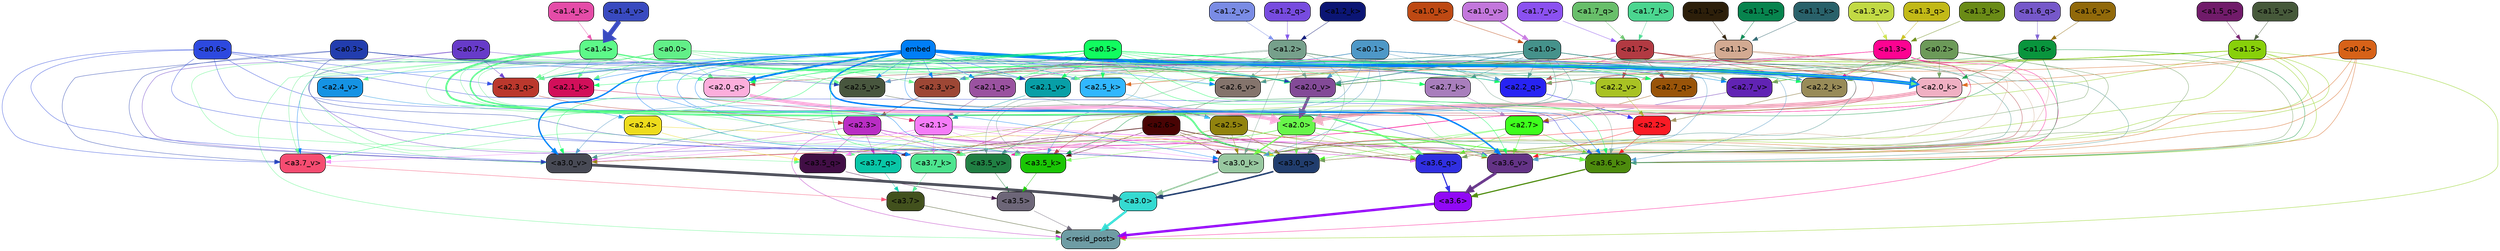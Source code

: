 strict digraph "" {
	graph [bgcolor=transparent,
		layout=dot,
		overlap=false,
		splines=true
	];
	"<a3.7>"	[color=black,
		fillcolor="#42511d",
		fontname=Helvetica,
		shape=box,
		style="filled, rounded"];
	"<resid_post>"	[color=black,
		fillcolor="#6e9ca4",
		fontname=Helvetica,
		shape=box,
		style="filled, rounded"];
	"<a3.7>" -> "<resid_post>"	[color="#42511d",
		penwidth=0.6239100098609924];
	"<a3.6>"	[color=black,
		fillcolor="#9109f6",
		fontname=Helvetica,
		shape=box,
		style="filled, rounded"];
	"<a3.6>" -> "<resid_post>"	[color="#9109f6",
		penwidth=4.569062113761902];
	"<a3.5>"	[color=black,
		fillcolor="#6d6678",
		fontname=Helvetica,
		shape=box,
		style="filled, rounded"];
	"<a3.5>" -> "<resid_post>"	[color="#6d6678",
		penwidth=0.6];
	"<a3.0>"	[color=black,
		fillcolor="#35dad1",
		fontname=Helvetica,
		shape=box,
		style="filled, rounded"];
	"<a3.0>" -> "<resid_post>"	[color="#35dad1",
		penwidth=4.283544182777405];
	"<a2.3>"	[color=black,
		fillcolor="#b92dc4",
		fontname=Helvetica,
		shape=box,
		style="filled, rounded"];
	"<a2.3>" -> "<resid_post>"	[color="#b92dc4",
		penwidth=0.6];
	"<a3.7_q>"	[color=black,
		fillcolor="#09c6a7",
		fontname=Helvetica,
		shape=box,
		style="filled, rounded"];
	"<a2.3>" -> "<a3.7_q>"	[color="#b92dc4",
		penwidth=0.6];
	"<a3.6_q>"	[color=black,
		fillcolor="#302fe1",
		fontname=Helvetica,
		shape=box,
		style="filled, rounded"];
	"<a2.3>" -> "<a3.6_q>"	[color="#b92dc4",
		penwidth=0.6];
	"<a3.5_q>"	[color=black,
		fillcolor="#410e45",
		fontname=Helvetica,
		shape=box,
		style="filled, rounded"];
	"<a2.3>" -> "<a3.5_q>"	[color="#b92dc4",
		penwidth=0.6];
	"<a3.0_q>"	[color=black,
		fillcolor="#213d6d",
		fontname=Helvetica,
		shape=box,
		style="filled, rounded"];
	"<a2.3>" -> "<a3.0_q>"	[color="#b92dc4",
		penwidth=0.6];
	"<a3.0_k>"	[color=black,
		fillcolor="#98c8a0",
		fontname=Helvetica,
		shape=box,
		style="filled, rounded"];
	"<a2.3>" -> "<a3.0_k>"	[color="#b92dc4",
		penwidth=0.6];
	"<a3.6_v>"	[color=black,
		fillcolor="#643386",
		fontname=Helvetica,
		shape=box,
		style="filled, rounded"];
	"<a2.3>" -> "<a3.6_v>"	[color="#b92dc4",
		penwidth=0.6];
	"<a3.5_v>"	[color=black,
		fillcolor="#207f43",
		fontname=Helvetica,
		shape=box,
		style="filled, rounded"];
	"<a2.3>" -> "<a3.5_v>"	[color="#b92dc4",
		penwidth=0.6];
	"<a3.0_v>"	[color=black,
		fillcolor="#484a55",
		fontname=Helvetica,
		shape=box,
		style="filled, rounded"];
	"<a2.3>" -> "<a3.0_v>"	[color="#b92dc4",
		penwidth=0.6];
	"<a1.5>"	[color=black,
		fillcolor="#88d00a",
		fontname=Helvetica,
		shape=box,
		style="filled, rounded"];
	"<a1.5>" -> "<resid_post>"	[color="#88d00a",
		penwidth=0.6];
	"<a1.5>" -> "<a3.6_q>"	[color="#88d00a",
		penwidth=0.6];
	"<a1.5>" -> "<a3.5_q>"	[color="#88d00a",
		penwidth=0.6];
	"<a1.5>" -> "<a3.0_q>"	[color="#88d00a",
		penwidth=0.6];
	"<a3.6_k>"	[color=black,
		fillcolor="#4d8b0d",
		fontname=Helvetica,
		shape=box,
		style="filled, rounded"];
	"<a1.5>" -> "<a3.6_k>"	[color="#88d00a",
		penwidth=0.6];
	"<a1.5>" -> "<a3.0_k>"	[color="#88d00a",
		penwidth=0.6];
	"<a2.2_q>"	[color=black,
		fillcolor="#2723f3",
		fontname=Helvetica,
		shape=box,
		style="filled, rounded"];
	"<a1.5>" -> "<a2.2_q>"	[color="#88d00a",
		penwidth=0.6];
	"<a2.7_v>"	[color=black,
		fillcolor="#6123b4",
		fontname=Helvetica,
		shape=box,
		style="filled, rounded"];
	"<a1.5>" -> "<a2.7_v>"	[color="#88d00a",
		penwidth=0.6];
	"<a2.6_v>"	[color=black,
		fillcolor="#84746c",
		fontname=Helvetica,
		shape=box,
		style="filled, rounded"];
	"<a1.5>" -> "<a2.6_v>"	[color="#88d00a",
		penwidth=0.6];
	"<a2.1_v>"	[color=black,
		fillcolor="#089fa7",
		fontname=Helvetica,
		shape=box,
		style="filled, rounded"];
	"<a1.5>" -> "<a2.1_v>"	[color="#88d00a",
		penwidth=0.6];
	"<a1.4>"	[color=black,
		fillcolor="#5df989",
		fontname=Helvetica,
		shape=box,
		style="filled, rounded"];
	"<a1.4>" -> "<resid_post>"	[color="#5df989",
		penwidth=0.6];
	"<a1.4>" -> "<a3.7_q>"	[color="#5df989",
		penwidth=0.6];
	"<a1.4>" -> "<a3.6_q>"	[color="#5df989",
		penwidth=2.7536282539367676];
	"<a1.4>" -> "<a3.5_q>"	[color="#5df989",
		penwidth=0.6];
	"<a1.4>" -> "<a3.0_q>"	[color="#5df989",
		penwidth=3.3369133472442627];
	"<a2.3_q>"	[color=black,
		fillcolor="#bb382d",
		fontname=Helvetica,
		shape=box,
		style="filled, rounded"];
	"<a1.4>" -> "<a2.3_q>"	[color="#5df989",
		penwidth=0.6];
	"<a1.4>" -> "<a2.2_q>"	[color="#5df989",
		penwidth=0.6];
	"<a2.1_q>"	[color=black,
		fillcolor="#9a52a0",
		fontname=Helvetica,
		shape=box,
		style="filled, rounded"];
	"<a1.4>" -> "<a2.1_q>"	[color="#5df989",
		penwidth=0.6];
	"<a2.0_q>"	[color=black,
		fillcolor="#fcaedc",
		fontname=Helvetica,
		shape=box,
		style="filled, rounded"];
	"<a1.4>" -> "<a2.0_q>"	[color="#5df989",
		penwidth=0.6];
	"<a2.1_k>"	[color=black,
		fillcolor="#d20f5a",
		fontname=Helvetica,
		shape=box,
		style="filled, rounded"];
	"<a1.4>" -> "<a2.1_k>"	[color="#5df989",
		penwidth=0.6];
	"<a1.4>" -> "<a2.7_v>"	[color="#5df989",
		penwidth=0.6];
	"<a1.4>" -> "<a2.6_v>"	[color="#5df989",
		penwidth=0.6];
	"<a2.5_v>"	[color=black,
		fillcolor="#48563e",
		fontname=Helvetica,
		shape=box,
		style="filled, rounded"];
	"<a1.4>" -> "<a2.5_v>"	[color="#5df989",
		penwidth=0.6];
	"<a2.4_v>"	[color=black,
		fillcolor="#1593e4",
		fontname=Helvetica,
		shape=box,
		style="filled, rounded"];
	"<a1.4>" -> "<a2.4_v>"	[color="#5df989",
		penwidth=0.6];
	"<a1.4>" -> "<a2.1_v>"	[color="#5df989",
		penwidth=0.6];
	"<a2.0_v>"	[color=black,
		fillcolor="#834a97",
		fontname=Helvetica,
		shape=box,
		style="filled, rounded"];
	"<a1.4>" -> "<a2.0_v>"	[color="#5df989",
		penwidth=2.2818827629089355];
	"<a1.3>"	[color=black,
		fillcolor="#fd0391",
		fontname=Helvetica,
		shape=box,
		style="filled, rounded"];
	"<a1.3>" -> "<resid_post>"	[color="#fd0391",
		penwidth=0.6];
	"<a1.3>" -> "<a3.6_v>"	[color="#fd0391",
		penwidth=0.6];
	"<a1.3>" -> "<a3.5_v>"	[color="#fd0391",
		penwidth=0.6];
	"<a1.3>" -> "<a3.0_v>"	[color="#fd0391",
		penwidth=0.6];
	"<a1.3>" -> "<a2.2_q>"	[color="#fd0391",
		penwidth=0.6];
	"<a1.3>" -> "<a2.1_q>"	[color="#fd0391",
		penwidth=0.6];
	"<a2.2_k>"	[color=black,
		fillcolor="#988b58",
		fontname=Helvetica,
		shape=box,
		style="filled, rounded"];
	"<a1.3>" -> "<a2.2_k>"	[color="#fd0391",
		penwidth=0.6];
	"<a1.3>" -> "<a2.5_v>"	[color="#fd0391",
		penwidth=0.6];
	"<a3.7_q>" -> "<a3.7>"	[color="#09c6a7",
		penwidth=0.6];
	"<a3.6_q>" -> "<a3.6>"	[color="#302fe1",
		penwidth=2.0344843566417694];
	"<a3.5_q>" -> "<a3.5>"	[color="#410e45",
		penwidth=0.6];
	"<a3.0_q>" -> "<a3.0>"	[color="#213d6d",
		penwidth=2.863015294075012];
	"<a3.7_k>"	[color=black,
		fillcolor="#4de48f",
		fontname=Helvetica,
		shape=box,
		style="filled, rounded"];
	"<a3.7_k>" -> "<a3.7>"	[color="#4de48f",
		penwidth=0.6];
	"<a3.6_k>" -> "<a3.6>"	[color="#4d8b0d",
		penwidth=2.1770318150520325];
	"<a3.5_k>"	[color=black,
		fillcolor="#1ac605",
		fontname=Helvetica,
		shape=box,
		style="filled, rounded"];
	"<a3.5_k>" -> "<a3.5>"	[color="#1ac605",
		penwidth=0.6];
	"<a3.0_k>" -> "<a3.0>"	[color="#98c8a0",
		penwidth=2.6323853135108948];
	"<a3.7_v>"	[color=black,
		fillcolor="#f64c71",
		fontname=Helvetica,
		shape=box,
		style="filled, rounded"];
	"<a3.7_v>" -> "<a3.7>"	[color="#f64c71",
		penwidth=0.6];
	"<a3.6_v>" -> "<a3.6>"	[color="#643386",
		penwidth=4.972373723983765];
	"<a3.5_v>" -> "<a3.5>"	[color="#207f43",
		penwidth=0.6];
	"<a3.0_v>" -> "<a3.0>"	[color="#484a55",
		penwidth=5.1638524532318115];
	"<a2.6>"	[color=black,
		fillcolor="#490404",
		fontname=Helvetica,
		shape=box,
		style="filled, rounded"];
	"<a2.6>" -> "<a3.7_q>"	[color="#490404",
		penwidth=0.6];
	"<a2.6>" -> "<a3.6_q>"	[color="#490404",
		penwidth=0.6];
	"<a2.6>" -> "<a3.0_q>"	[color="#490404",
		penwidth=0.6];
	"<a2.6>" -> "<a3.7_k>"	[color="#490404",
		penwidth=0.6];
	"<a2.6>" -> "<a3.6_k>"	[color="#490404",
		penwidth=0.6];
	"<a2.6>" -> "<a3.5_k>"	[color="#490404",
		penwidth=0.6];
	"<a2.6>" -> "<a3.0_k>"	[color="#490404",
		penwidth=0.6];
	"<a2.1>"	[color=black,
		fillcolor="#f57cf8",
		fontname=Helvetica,
		shape=box,
		style="filled, rounded"];
	"<a2.1>" -> "<a3.7_q>"	[color="#f57cf8",
		penwidth=0.6];
	"<a2.1>" -> "<a3.6_q>"	[color="#f57cf8",
		penwidth=0.6];
	"<a2.1>" -> "<a3.5_q>"	[color="#f57cf8",
		penwidth=0.6];
	"<a2.1>" -> "<a3.0_q>"	[color="#f57cf8",
		penwidth=0.6];
	"<a2.1>" -> "<a3.7_k>"	[color="#f57cf8",
		penwidth=0.6];
	"<a2.1>" -> "<a3.6_k>"	[color="#f57cf8",
		penwidth=0.6];
	"<a2.1>" -> "<a3.5_k>"	[color="#f57cf8",
		penwidth=0.6];
	"<a2.1>" -> "<a3.0_k>"	[color="#f57cf8",
		penwidth=0.6];
	"<a2.1>" -> "<a3.7_v>"	[color="#f57cf8",
		penwidth=0.6];
	"<a2.1>" -> "<a3.6_v>"	[color="#f57cf8",
		penwidth=0.6];
	"<a2.1>" -> "<a3.0_v>"	[color="#f57cf8",
		penwidth=0.6];
	"<a2.7>"	[color=black,
		fillcolor="#3efe1c",
		fontname=Helvetica,
		shape=box,
		style="filled, rounded"];
	"<a2.7>" -> "<a3.6_q>"	[color="#3efe1c",
		penwidth=0.6];
	"<a2.7>" -> "<a3.0_q>"	[color="#3efe1c",
		penwidth=0.6];
	"<a2.7>" -> "<a3.6_k>"	[color="#3efe1c",
		penwidth=0.6];
	"<a2.7>" -> "<a3.0_k>"	[color="#3efe1c",
		penwidth=0.6];
	"<a2.7>" -> "<a3.6_v>"	[color="#3efe1c",
		penwidth=0.6];
	"<a2.5>"	[color=black,
		fillcolor="#91830e",
		fontname=Helvetica,
		shape=box,
		style="filled, rounded"];
	"<a2.5>" -> "<a3.6_q>"	[color="#91830e",
		penwidth=0.6];
	"<a2.5>" -> "<a3.0_q>"	[color="#91830e",
		penwidth=0.6];
	"<a2.5>" -> "<a3.0_k>"	[color="#91830e",
		penwidth=0.6];
	"<a2.5>" -> "<a3.6_v>"	[color="#91830e",
		penwidth=0.6];
	"<a2.5>" -> "<a3.0_v>"	[color="#91830e",
		penwidth=0.6];
	"<a2.0>"	[color=black,
		fillcolor="#68f64a",
		fontname=Helvetica,
		shape=box,
		style="filled, rounded"];
	"<a2.0>" -> "<a3.6_q>"	[color="#68f64a",
		penwidth=0.6];
	"<a2.0>" -> "<a3.0_q>"	[color="#68f64a",
		penwidth=0.6];
	"<a2.0>" -> "<a3.7_k>"	[color="#68f64a",
		penwidth=0.6];
	"<a2.0>" -> "<a3.6_k>"	[color="#68f64a",
		penwidth=1.7047871947288513];
	"<a2.0>" -> "<a3.5_k>"	[color="#68f64a",
		penwidth=0.6];
	"<a2.0>" -> "<a3.0_k>"	[color="#68f64a",
		penwidth=2.239806979894638];
	"<a1.1>"	[color=black,
		fillcolor="#d3aa92",
		fontname=Helvetica,
		shape=box,
		style="filled, rounded"];
	"<a1.1>" -> "<a3.6_q>"	[color="#d3aa92",
		penwidth=0.6];
	"<a1.1>" -> "<a3.0_q>"	[color="#d3aa92",
		penwidth=0.6];
	"<a1.1>" -> "<a3.0_k>"	[color="#d3aa92",
		penwidth=0.6];
	"<a1.1>" -> "<a3.6_v>"	[color="#d3aa92",
		penwidth=0.6];
	"<a2.7_q>"	[color=black,
		fillcolor="#995409",
		fontname=Helvetica,
		shape=box,
		style="filled, rounded"];
	"<a1.1>" -> "<a2.7_q>"	[color="#d3aa92",
		penwidth=0.6];
	"<a2.5_k>"	[color=black,
		fillcolor="#31b7fe",
		fontname=Helvetica,
		shape=box,
		style="filled, rounded"];
	"<a1.1>" -> "<a2.5_k>"	[color="#d3aa92",
		penwidth=0.6];
	"<a2.0_k>"	[color=black,
		fillcolor="#f0b0c3",
		fontname=Helvetica,
		shape=box,
		style="filled, rounded"];
	"<a1.1>" -> "<a2.0_k>"	[color="#d3aa92",
		penwidth=0.6];
	"<a1.1>" -> "<a2.6_v>"	[color="#d3aa92",
		penwidth=0.6];
	"<a2.2_v>"	[color=black,
		fillcolor="#a9c223",
		fontname=Helvetica,
		shape=box,
		style="filled, rounded"];
	"<a1.1>" -> "<a2.2_v>"	[color="#d3aa92",
		penwidth=0.6];
	"<a1.1>" -> "<a2.1_v>"	[color="#d3aa92",
		penwidth=0.6];
	"<a1.1>" -> "<a2.0_v>"	[color="#d3aa92",
		penwidth=0.6];
	"<a0.4>"	[color=black,
		fillcolor="#d76218",
		fontname=Helvetica,
		shape=box,
		style="filled, rounded"];
	"<a0.4>" -> "<a3.6_q>"	[color="#d76218",
		penwidth=0.6];
	"<a0.4>" -> "<a3.0_q>"	[color="#d76218",
		penwidth=0.6];
	"<a0.4>" -> "<a3.6_k>"	[color="#d76218",
		penwidth=0.6];
	"<a0.4>" -> "<a2.5_k>"	[color="#d76218",
		penwidth=0.6];
	"<a0.4>" -> "<a2.0_k>"	[color="#d76218",
		penwidth=0.6];
	"<a0.2>"	[color=black,
		fillcolor="#6c9a59",
		fontname=Helvetica,
		shape=box,
		style="filled, rounded"];
	"<a0.2>" -> "<a3.6_q>"	[color="#6c9a59",
		penwidth=0.6];
	"<a0.2>" -> "<a3.0_q>"	[color="#6c9a59",
		penwidth=0.6];
	"<a0.2>" -> "<a3.6_k>"	[color="#6c9a59",
		penwidth=0.6];
	"<a0.2>" -> "<a3.0_k>"	[color="#6c9a59",
		penwidth=0.6];
	"<a0.2>" -> "<a2.2_q>"	[color="#6c9a59",
		penwidth=0.6];
	"<a0.2>" -> "<a2.2_k>"	[color="#6c9a59",
		penwidth=0.6];
	"<a0.2>" -> "<a2.0_k>"	[color="#6c9a59",
		penwidth=0.6];
	"<a0.2>" -> "<a2.7_v>"	[color="#6c9a59",
		penwidth=0.6];
	"<a0.2>" -> "<a2.1_v>"	[color="#6c9a59",
		penwidth=0.6];
	"<a0.2>" -> "<a2.0_v>"	[color="#6c9a59",
		penwidth=0.6];
	"<a2.4>"	[color=black,
		fillcolor="#eedc1c",
		fontname=Helvetica,
		shape=box,
		style="filled, rounded"];
	"<a2.4>" -> "<a3.5_q>"	[color="#eedc1c",
		penwidth=0.6];
	"<a2.4>" -> "<a3.0_q>"	[color="#eedc1c",
		penwidth=0.6];
	"<a1.2>"	[color=black,
		fillcolor="#76a08b",
		fontname=Helvetica,
		shape=box,
		style="filled, rounded"];
	"<a1.2>" -> "<a3.0_q>"	[color="#76a08b",
		penwidth=0.6];
	"<a1.2>" -> "<a3.6_k>"	[color="#76a08b",
		penwidth=0.6];
	"<a1.2>" -> "<a3.5_k>"	[color="#76a08b",
		penwidth=0.6];
	"<a1.2>" -> "<a3.0_k>"	[color="#76a08b",
		penwidth=0.6];
	"<a1.2>" -> "<a3.5_v>"	[color="#76a08b",
		penwidth=0.6];
	"<a1.2>" -> "<a2.7_q>"	[color="#76a08b",
		penwidth=0.6];
	"<a1.2>" -> "<a2.2_q>"	[color="#76a08b",
		penwidth=0.6];
	"<a1.2>" -> "<a2.2_k>"	[color="#76a08b",
		penwidth=0.6];
	"<a1.2>" -> "<a2.6_v>"	[color="#76a08b",
		penwidth=0.6];
	"<a1.2>" -> "<a2.5_v>"	[color="#76a08b",
		penwidth=0.6];
	"<a2.3_v>"	[color=black,
		fillcolor="#9d4735",
		fontname=Helvetica,
		shape=box,
		style="filled, rounded"];
	"<a1.2>" -> "<a2.3_v>"	[color="#76a08b",
		penwidth=0.6];
	"<a1.2>" -> "<a2.0_v>"	[color="#76a08b",
		penwidth=0.6];
	"<a1.7>"	[color=black,
		fillcolor="#b23a42",
		fontname=Helvetica,
		shape=box,
		style="filled, rounded"];
	"<a1.7>" -> "<a3.7_k>"	[color="#b23a42",
		penwidth=0.6];
	"<a1.7>" -> "<a3.5_k>"	[color="#b23a42",
		penwidth=0.6];
	"<a1.7>" -> "<a3.6_v>"	[color="#b23a42",
		penwidth=0.6];
	"<a1.7>" -> "<a2.7_q>"	[color="#b23a42",
		penwidth=0.6];
	"<a1.7>" -> "<a2.2_q>"	[color="#b23a42",
		penwidth=0.6];
	"<a1.7>" -> "<a2.0_q>"	[color="#b23a42",
		penwidth=0.6];
	"<a1.7>" -> "<a2.2_k>"	[color="#b23a42",
		penwidth=0.6];
	"<a1.7>" -> "<a2.0_k>"	[color="#b23a42",
		penwidth=0.6];
	"<a1.7>" -> "<a2.5_v>"	[color="#b23a42",
		penwidth=0.6];
	"<a1.7>" -> "<a2.3_v>"	[color="#b23a42",
		penwidth=0.6];
	"<a1.7>" -> "<a2.2_v>"	[color="#b23a42",
		penwidth=0.6];
	"<a0.7>"	[color=black,
		fillcolor="#673bc9",
		fontname=Helvetica,
		shape=box,
		style="filled, rounded"];
	"<a0.7>" -> "<a3.7_k>"	[color="#673bc9",
		penwidth=0.6];
	"<a0.7>" -> "<a3.0_v>"	[color="#673bc9",
		penwidth=0.6];
	"<a0.7>" -> "<a2.3_q>"	[color="#673bc9",
		penwidth=0.6];
	"<a0.7>" -> "<a2.2_q>"	[color="#673bc9",
		penwidth=0.6];
	"<a0.6>"	[color=black,
		fillcolor="#2d49df",
		fontname=Helvetica,
		shape=box,
		style="filled, rounded"];
	"<a0.6>" -> "<a3.7_k>"	[color="#2d49df",
		penwidth=0.6];
	"<a0.6>" -> "<a3.6_k>"	[color="#2d49df",
		penwidth=0.6];
	"<a0.6>" -> "<a3.0_k>"	[color="#2d49df",
		penwidth=0.6];
	"<a0.6>" -> "<a3.7_v>"	[color="#2d49df",
		penwidth=0.6];
	"<a0.6>" -> "<a3.6_v>"	[color="#2d49df",
		penwidth=0.6];
	"<a0.6>" -> "<a3.0_v>"	[color="#2d49df",
		penwidth=0.6];
	"<a0.6>" -> "<a2.3_q>"	[color="#2d49df",
		penwidth=0.6];
	"<a0.6>" -> "<a2.2_q>"	[color="#2d49df",
		penwidth=0.6];
	embed	[color=black,
		fillcolor="#007ef6",
		fontname=Helvetica,
		shape=box,
		style="filled, rounded"];
	embed -> "<a3.7_k>"	[color="#007ef6",
		penwidth=0.6];
	embed -> "<a3.6_k>"	[color="#007ef6",
		penwidth=0.6];
	embed -> "<a3.5_k>"	[color="#007ef6",
		penwidth=0.6];
	embed -> "<a3.0_k>"	[color="#007ef6",
		penwidth=0.6];
	embed -> "<a3.7_v>"	[color="#007ef6",
		penwidth=0.6];
	embed -> "<a3.6_v>"	[color="#007ef6",
		penwidth=2.7369276881217957];
	embed -> "<a3.5_v>"	[color="#007ef6",
		penwidth=0.6];
	embed -> "<a3.0_v>"	[color="#007ef6",
		penwidth=2.5778204202651978];
	embed -> "<a2.7_q>"	[color="#007ef6",
		penwidth=0.6];
	embed -> "<a2.3_q>"	[color="#007ef6",
		penwidth=0.6];
	embed -> "<a2.2_q>"	[color="#007ef6",
		penwidth=0.6];
	embed -> "<a2.1_q>"	[color="#007ef6",
		penwidth=0.6];
	embed -> "<a2.0_q>"	[color="#007ef6",
		penwidth=3.459219217300415];
	embed -> "<a2.5_k>"	[color="#007ef6",
		penwidth=0.6];
	embed -> "<a2.2_k>"	[color="#007ef6",
		penwidth=0.6363201141357422];
	embed -> "<a2.1_k>"	[color="#007ef6",
		penwidth=0.6];
	embed -> "<a2.0_k>"	[color="#007ef6",
		penwidth=6.407642982900143];
	embed -> "<a2.7_v>"	[color="#007ef6",
		penwidth=0.6];
	embed -> "<a2.6_v>"	[color="#007ef6",
		penwidth=0.6];
	embed -> "<a2.5_v>"	[color="#007ef6",
		penwidth=0.6];
	embed -> "<a2.3_v>"	[color="#007ef6",
		penwidth=0.6];
	embed -> "<a2.2_v>"	[color="#007ef6",
		penwidth=0.6175012588500977];
	embed -> "<a2.1_v>"	[color="#007ef6",
		penwidth=0.6];
	embed -> "<a2.0_v>"	[color="#007ef6",
		penwidth=0.6];
	"<a2.2>"	[color=black,
		fillcolor="#fb1b25",
		fontname=Helvetica,
		shape=box,
		style="filled, rounded"];
	"<a2.2>" -> "<a3.6_k>"	[color="#fb1b25",
		penwidth=0.6];
	"<a2.2>" -> "<a3.0_k>"	[color="#fb1b25",
		penwidth=0.6];
	"<a2.2>" -> "<a3.6_v>"	[color="#fb1b25",
		penwidth=0.6];
	"<a1.6>"	[color=black,
		fillcolor="#09953d",
		fontname=Helvetica,
		shape=box,
		style="filled, rounded"];
	"<a1.6>" -> "<a3.6_k>"	[color="#09953d",
		penwidth=0.6];
	"<a1.6>" -> "<a3.5_k>"	[color="#09953d",
		penwidth=0.6];
	"<a1.6>" -> "<a3.6_v>"	[color="#09953d",
		penwidth=0.6];
	"<a1.6>" -> "<a2.0_k>"	[color="#09953d",
		penwidth=0.6];
	"<a1.6>" -> "<a2.0_v>"	[color="#09953d",
		penwidth=0.6];
	"<a1.0>"	[color=black,
		fillcolor="#45928b",
		fontname=Helvetica,
		shape=box,
		style="filled, rounded"];
	"<a1.0>" -> "<a3.6_k>"	[color="#45928b",
		penwidth=0.6];
	"<a1.0>" -> "<a3.0_k>"	[color="#45928b",
		penwidth=0.6];
	"<a1.0>" -> "<a3.6_v>"	[color="#45928b",
		penwidth=0.6];
	"<a1.0>" -> "<a3.5_v>"	[color="#45928b",
		penwidth=0.6];
	"<a1.0>" -> "<a3.0_v>"	[color="#45928b",
		penwidth=0.6];
	"<a1.0>" -> "<a2.3_q>"	[color="#45928b",
		penwidth=0.6];
	"<a1.0>" -> "<a2.2_q>"	[color="#45928b",
		penwidth=0.6];
	"<a1.0>" -> "<a2.1_q>"	[color="#45928b",
		penwidth=0.6];
	"<a2.7_k>"	[color=black,
		fillcolor="#a87ebc",
		fontname=Helvetica,
		shape=box,
		style="filled, rounded"];
	"<a1.0>" -> "<a2.7_k>"	[color="#45928b",
		penwidth=0.6];
	"<a1.0>" -> "<a2.2_k>"	[color="#45928b",
		penwidth=0.6];
	"<a1.0>" -> "<a2.0_k>"	[color="#45928b",
		penwidth=0.6];
	"<a1.0>" -> "<a2.7_v>"	[color="#45928b",
		penwidth=0.6];
	"<a1.0>" -> "<a2.6_v>"	[color="#45928b",
		penwidth=0.6];
	"<a1.0>" -> "<a2.0_v>"	[color="#45928b",
		penwidth=1.2978954315185547];
	"<a0.5>"	[color=black,
		fillcolor="#11fc5f",
		fontname=Helvetica,
		shape=box,
		style="filled, rounded"];
	"<a0.5>" -> "<a3.6_k>"	[color="#11fc5f",
		penwidth=0.6];
	"<a0.5>" -> "<a3.7_v>"	[color="#11fc5f",
		penwidth=0.6];
	"<a0.5>" -> "<a3.6_v>"	[color="#11fc5f",
		penwidth=0.6];
	"<a0.5>" -> "<a3.5_v>"	[color="#11fc5f",
		penwidth=0.6];
	"<a0.5>" -> "<a3.0_v>"	[color="#11fc5f",
		penwidth=0.6];
	"<a0.5>" -> "<a2.7_q>"	[color="#11fc5f",
		penwidth=0.6];
	"<a0.5>" -> "<a2.3_q>"	[color="#11fc5f",
		penwidth=0.6];
	"<a0.5>" -> "<a2.2_q>"	[color="#11fc5f",
		penwidth=0.6];
	"<a0.5>" -> "<a2.1_q>"	[color="#11fc5f",
		penwidth=0.6];
	"<a0.5>" -> "<a2.0_q>"	[color="#11fc5f",
		penwidth=0.6];
	"<a0.5>" -> "<a2.7_k>"	[color="#11fc5f",
		penwidth=0.6];
	"<a0.5>" -> "<a2.5_k>"	[color="#11fc5f",
		penwidth=0.6];
	"<a0.5>" -> "<a2.2_k>"	[color="#11fc5f",
		penwidth=0.6];
	"<a0.5>" -> "<a2.1_k>"	[color="#11fc5f",
		penwidth=0.6];
	"<a0.5>" -> "<a2.0_k>"	[color="#11fc5f",
		penwidth=0.7721366882324219];
	"<a0.5>" -> "<a2.6_v>"	[color="#11fc5f",
		penwidth=0.6];
	"<a0.5>" -> "<a2.3_v>"	[color="#11fc5f",
		penwidth=0.6];
	"<a0.5>" -> "<a2.1_v>"	[color="#11fc5f",
		penwidth=0.6];
	"<a0.5>" -> "<a2.0_v>"	[color="#11fc5f",
		penwidth=0.6];
	"<a0.1>"	[color=black,
		fillcolor="#4e98c7",
		fontname=Helvetica,
		shape=box,
		style="filled, rounded"];
	"<a0.1>" -> "<a3.6_k>"	[color="#4e98c7",
		penwidth=0.6];
	"<a0.1>" -> "<a3.5_k>"	[color="#4e98c7",
		penwidth=0.6];
	"<a0.1>" -> "<a3.0_k>"	[color="#4e98c7",
		penwidth=0.6];
	"<a0.1>" -> "<a3.6_v>"	[color="#4e98c7",
		penwidth=0.6];
	"<a0.1>" -> "<a3.0_v>"	[color="#4e98c7",
		penwidth=0.6];
	"<a0.1>" -> "<a2.3_q>"	[color="#4e98c7",
		penwidth=0.6];
	"<a0.1>" -> "<a2.2_q>"	[color="#4e98c7",
		penwidth=0.6];
	"<a0.1>" -> "<a2.2_k>"	[color="#4e98c7",
		penwidth=0.6];
	"<a0.1>" -> "<a2.0_k>"	[color="#4e98c7",
		penwidth=0.6];
	"<a0.1>" -> "<a2.5_v>"	[color="#4e98c7",
		penwidth=0.6];
	"<a0.1>" -> "<a2.3_v>"	[color="#4e98c7",
		penwidth=0.6];
	"<a0.1>" -> "<a2.1_v>"	[color="#4e98c7",
		penwidth=0.6];
	"<a0.1>" -> "<a2.0_v>"	[color="#4e98c7",
		penwidth=0.6];
	"<a0.0>"	[color=black,
		fillcolor="#62ef88",
		fontname=Helvetica,
		shape=box,
		style="filled, rounded"];
	"<a0.0>" -> "<a3.5_k>"	[color="#62ef88",
		penwidth=0.6];
	"<a0.0>" -> "<a3.7_v>"	[color="#62ef88",
		penwidth=0.6];
	"<a0.0>" -> "<a3.6_v>"	[color="#62ef88",
		penwidth=0.6];
	"<a0.0>" -> "<a3.5_v>"	[color="#62ef88",
		penwidth=0.6];
	"<a0.0>" -> "<a3.0_v>"	[color="#62ef88",
		penwidth=0.6];
	"<a0.0>" -> "<a2.3_q>"	[color="#62ef88",
		penwidth=0.6];
	"<a0.0>" -> "<a2.0_q>"	[color="#62ef88",
		penwidth=0.6];
	"<a0.0>" -> "<a2.5_k>"	[color="#62ef88",
		penwidth=0.6];
	"<a0.0>" -> "<a2.1_k>"	[color="#62ef88",
		penwidth=0.6];
	"<a0.0>" -> "<a2.0_k>"	[color="#62ef88",
		penwidth=0.6];
	"<a0.0>" -> "<a2.5_v>"	[color="#62ef88",
		penwidth=0.6];
	"<a0.0>" -> "<a2.3_v>"	[color="#62ef88",
		penwidth=0.6];
	"<a0.0>" -> "<a2.2_v>"	[color="#62ef88",
		penwidth=0.6];
	"<a0.0>" -> "<a2.0_v>"	[color="#62ef88",
		penwidth=0.6];
	"<a0.3>"	[color=black,
		fillcolor="#223dae",
		fontname=Helvetica,
		shape=box,
		style="filled, rounded"];
	"<a0.3>" -> "<a3.0_k>"	[color="#223dae",
		penwidth=0.6];
	"<a0.3>" -> "<a3.7_v>"	[color="#223dae",
		penwidth=0.6];
	"<a0.3>" -> "<a3.0_v>"	[color="#223dae",
		penwidth=0.6];
	"<a0.3>" -> "<a2.5_v>"	[color="#223dae",
		penwidth=0.6];
	"<a0.3>" -> "<a2.1_v>"	[color="#223dae",
		penwidth=0.6];
	"<a0.3>" -> "<a2.0_v>"	[color="#223dae",
		penwidth=0.6];
	"<a2.7_q>" -> "<a2.7>"	[color="#995409",
		penwidth=0.6];
	"<a2.3_q>" -> "<a2.3>"	[color="#bb382d",
		penwidth=0.6];
	"<a2.2_q>" -> "<a2.2>"	[color="#2723f3",
		penwidth=0.7441773414611816];
	"<a2.1_q>" -> "<a2.1>"	[color="#9a52a0",
		penwidth=0.6];
	"<a2.0_q>" -> "<a2.0>"	[color="#fcaedc",
		penwidth=6.422367453575134];
	"<a2.7_k>" -> "<a2.7>"	[color="#a87ebc",
		penwidth=0.6];
	"<a2.5_k>" -> "<a2.5>"	[color="#31b7fe",
		penwidth=0.6];
	"<a2.2_k>" -> "<a2.2>"	[color="#988b58",
		penwidth=0.8810110092163086];
	"<a2.1_k>" -> "<a2.1>"	[color="#d20f5a",
		penwidth=0.6];
	"<a2.0_k>" -> "<a2.0>"	[color="#f0b0c3",
		penwidth=7.398894429206848];
	"<a2.7_v>" -> "<a2.7>"	[color="#6123b4",
		penwidth=0.6];
	"<a2.6_v>" -> "<a2.6>"	[color="#84746c",
		penwidth=0.6];
	"<a2.5_v>" -> "<a2.5>"	[color="#48563e",
		penwidth=0.6];
	"<a2.4_v>" -> "<a2.4>"	[color="#1593e4",
		penwidth=0.6];
	"<a2.3_v>" -> "<a2.3>"	[color="#9d4735",
		penwidth=0.6];
	"<a2.2_v>" -> "<a2.2>"	[color="#a9c223",
		penwidth=0.6];
	"<a2.1_v>" -> "<a2.1>"	[color="#089fa7",
		penwidth=0.6];
	"<a2.0_v>" -> "<a2.0>"	[color="#834a97",
		penwidth=5.395828627049923];
	"<a1.7_q>"	[color=black,
		fillcolor="#68bf6a",
		fontname=Helvetica,
		shape=box,
		style="filled, rounded"];
	"<a1.7_q>" -> "<a1.7>"	[color="#68bf6a",
		penwidth=0.6];
	"<a1.6_q>"	[color=black,
		fillcolor="#7658ca",
		fontname=Helvetica,
		shape=box,
		style="filled, rounded"];
	"<a1.6_q>" -> "<a1.6>"	[color="#7658ca",
		penwidth=0.6];
	"<a1.5_q>"	[color=black,
		fillcolor="#711b6a",
		fontname=Helvetica,
		shape=box,
		style="filled, rounded"];
	"<a1.5_q>" -> "<a1.5>"	[color="#711b6a",
		penwidth=0.6];
	"<a1.3_q>"	[color=black,
		fillcolor="#c2b917",
		fontname=Helvetica,
		shape=box,
		style="filled, rounded"];
	"<a1.3_q>" -> "<a1.3>"	[color="#c2b917",
		penwidth=0.6];
	"<a1.2_q>"	[color=black,
		fillcolor="#774bdf",
		fontname=Helvetica,
		shape=box,
		style="filled, rounded"];
	"<a1.2_q>" -> "<a1.2>"	[color="#774bdf",
		penwidth=0.6];
	"<a1.1_q>"	[color=black,
		fillcolor="#07844e",
		fontname=Helvetica,
		shape=box,
		style="filled, rounded"];
	"<a1.1_q>" -> "<a1.1>"	[color="#07844e",
		penwidth=0.6];
	"<a1.7_k>"	[color=black,
		fillcolor="#4bd690",
		fontname=Helvetica,
		shape=box,
		style="filled, rounded"];
	"<a1.7_k>" -> "<a1.7>"	[color="#4bd690",
		penwidth=0.6];
	"<a1.4_k>"	[color=black,
		fillcolor="#e54ca8",
		fontname=Helvetica,
		shape=box,
		style="filled, rounded"];
	"<a1.4_k>" -> "<a1.4>"	[color="#e54ca8",
		penwidth=0.6];
	"<a1.3_k>"	[color=black,
		fillcolor="#6a8b16",
		fontname=Helvetica,
		shape=box,
		style="filled, rounded"];
	"<a1.3_k>" -> "<a1.3>"	[color="#6a8b16",
		penwidth=0.6];
	"<a1.2_k>"	[color=black,
		fillcolor="#0b1574",
		fontname=Helvetica,
		shape=box,
		style="filled, rounded"];
	"<a1.2_k>" -> "<a1.2>"	[color="#0b1574",
		penwidth=0.6];
	"<a1.1_k>"	[color=black,
		fillcolor="#29616a",
		fontname=Helvetica,
		shape=box,
		style="filled, rounded"];
	"<a1.1_k>" -> "<a1.1>"	[color="#29616a",
		penwidth=0.6];
	"<a1.0_k>"	[color=black,
		fillcolor="#be4913",
		fontname=Helvetica,
		shape=box,
		style="filled, rounded"];
	"<a1.0_k>" -> "<a1.0>"	[color="#be4913",
		penwidth=0.6];
	"<a1.7_v>"	[color=black,
		fillcolor="#8b51f0",
		fontname=Helvetica,
		shape=box,
		style="filled, rounded"];
	"<a1.7_v>" -> "<a1.7>"	[color="#8b51f0",
		penwidth=0.6];
	"<a1.6_v>"	[color=black,
		fillcolor="#91690a",
		fontname=Helvetica,
		shape=box,
		style="filled, rounded"];
	"<a1.6_v>" -> "<a1.6>"	[color="#91690a",
		penwidth=0.6];
	"<a1.5_v>"	[color=black,
		fillcolor="#46593a",
		fontname=Helvetica,
		shape=box,
		style="filled, rounded"];
	"<a1.5_v>" -> "<a1.5>"	[color="#46593a",
		penwidth=0.6];
	"<a1.4_v>"	[color=black,
		fillcolor="#394ac0",
		fontname=Helvetica,
		shape=box,
		style="filled, rounded"];
	"<a1.4_v>" -> "<a1.4>"	[color="#394ac0",
		penwidth=8.774570226669312];
	"<a1.3_v>"	[color=black,
		fillcolor="#c2da44",
		fontname=Helvetica,
		shape=box,
		style="filled, rounded"];
	"<a1.3_v>" -> "<a1.3>"	[color="#c2da44",
		penwidth=0.6];
	"<a1.2_v>"	[color=black,
		fillcolor="#7a8ce5",
		fontname=Helvetica,
		shape=box,
		style="filled, rounded"];
	"<a1.2_v>" -> "<a1.2>"	[color="#7a8ce5",
		penwidth=0.6];
	"<a1.1_v>"	[color=black,
		fillcolor="#2d1f0a",
		fontname=Helvetica,
		shape=box,
		style="filled, rounded"];
	"<a1.1_v>" -> "<a1.1>"	[color="#2d1f0a",
		penwidth=0.6];
	"<a1.0_v>"	[color=black,
		fillcolor="#c377dc",
		fontname=Helvetica,
		shape=box,
		style="filled, rounded"];
	"<a1.0_v>" -> "<a1.0>"	[color="#c377dc",
		penwidth=2.0497570037841797];
}
